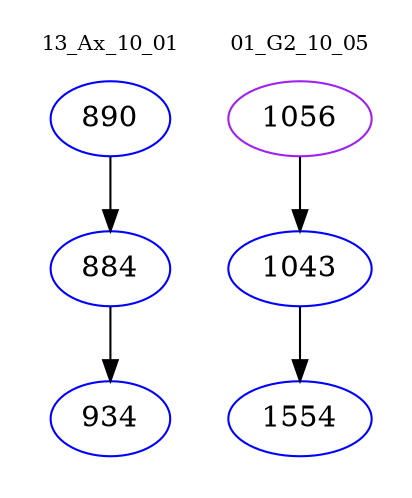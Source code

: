 digraph{
subgraph cluster_0 {
color = white
label = "13_Ax_10_01";
fontsize=10;
T0_890 [label="890", color="blue"]
T0_890 -> T0_884 [color="black"]
T0_884 [label="884", color="blue"]
T0_884 -> T0_934 [color="black"]
T0_934 [label="934", color="blue"]
}
subgraph cluster_1 {
color = white
label = "01_G2_10_05";
fontsize=10;
T1_1056 [label="1056", color="purple"]
T1_1056 -> T1_1043 [color="black"]
T1_1043 [label="1043", color="blue"]
T1_1043 -> T1_1554 [color="black"]
T1_1554 [label="1554", color="blue"]
}
}
